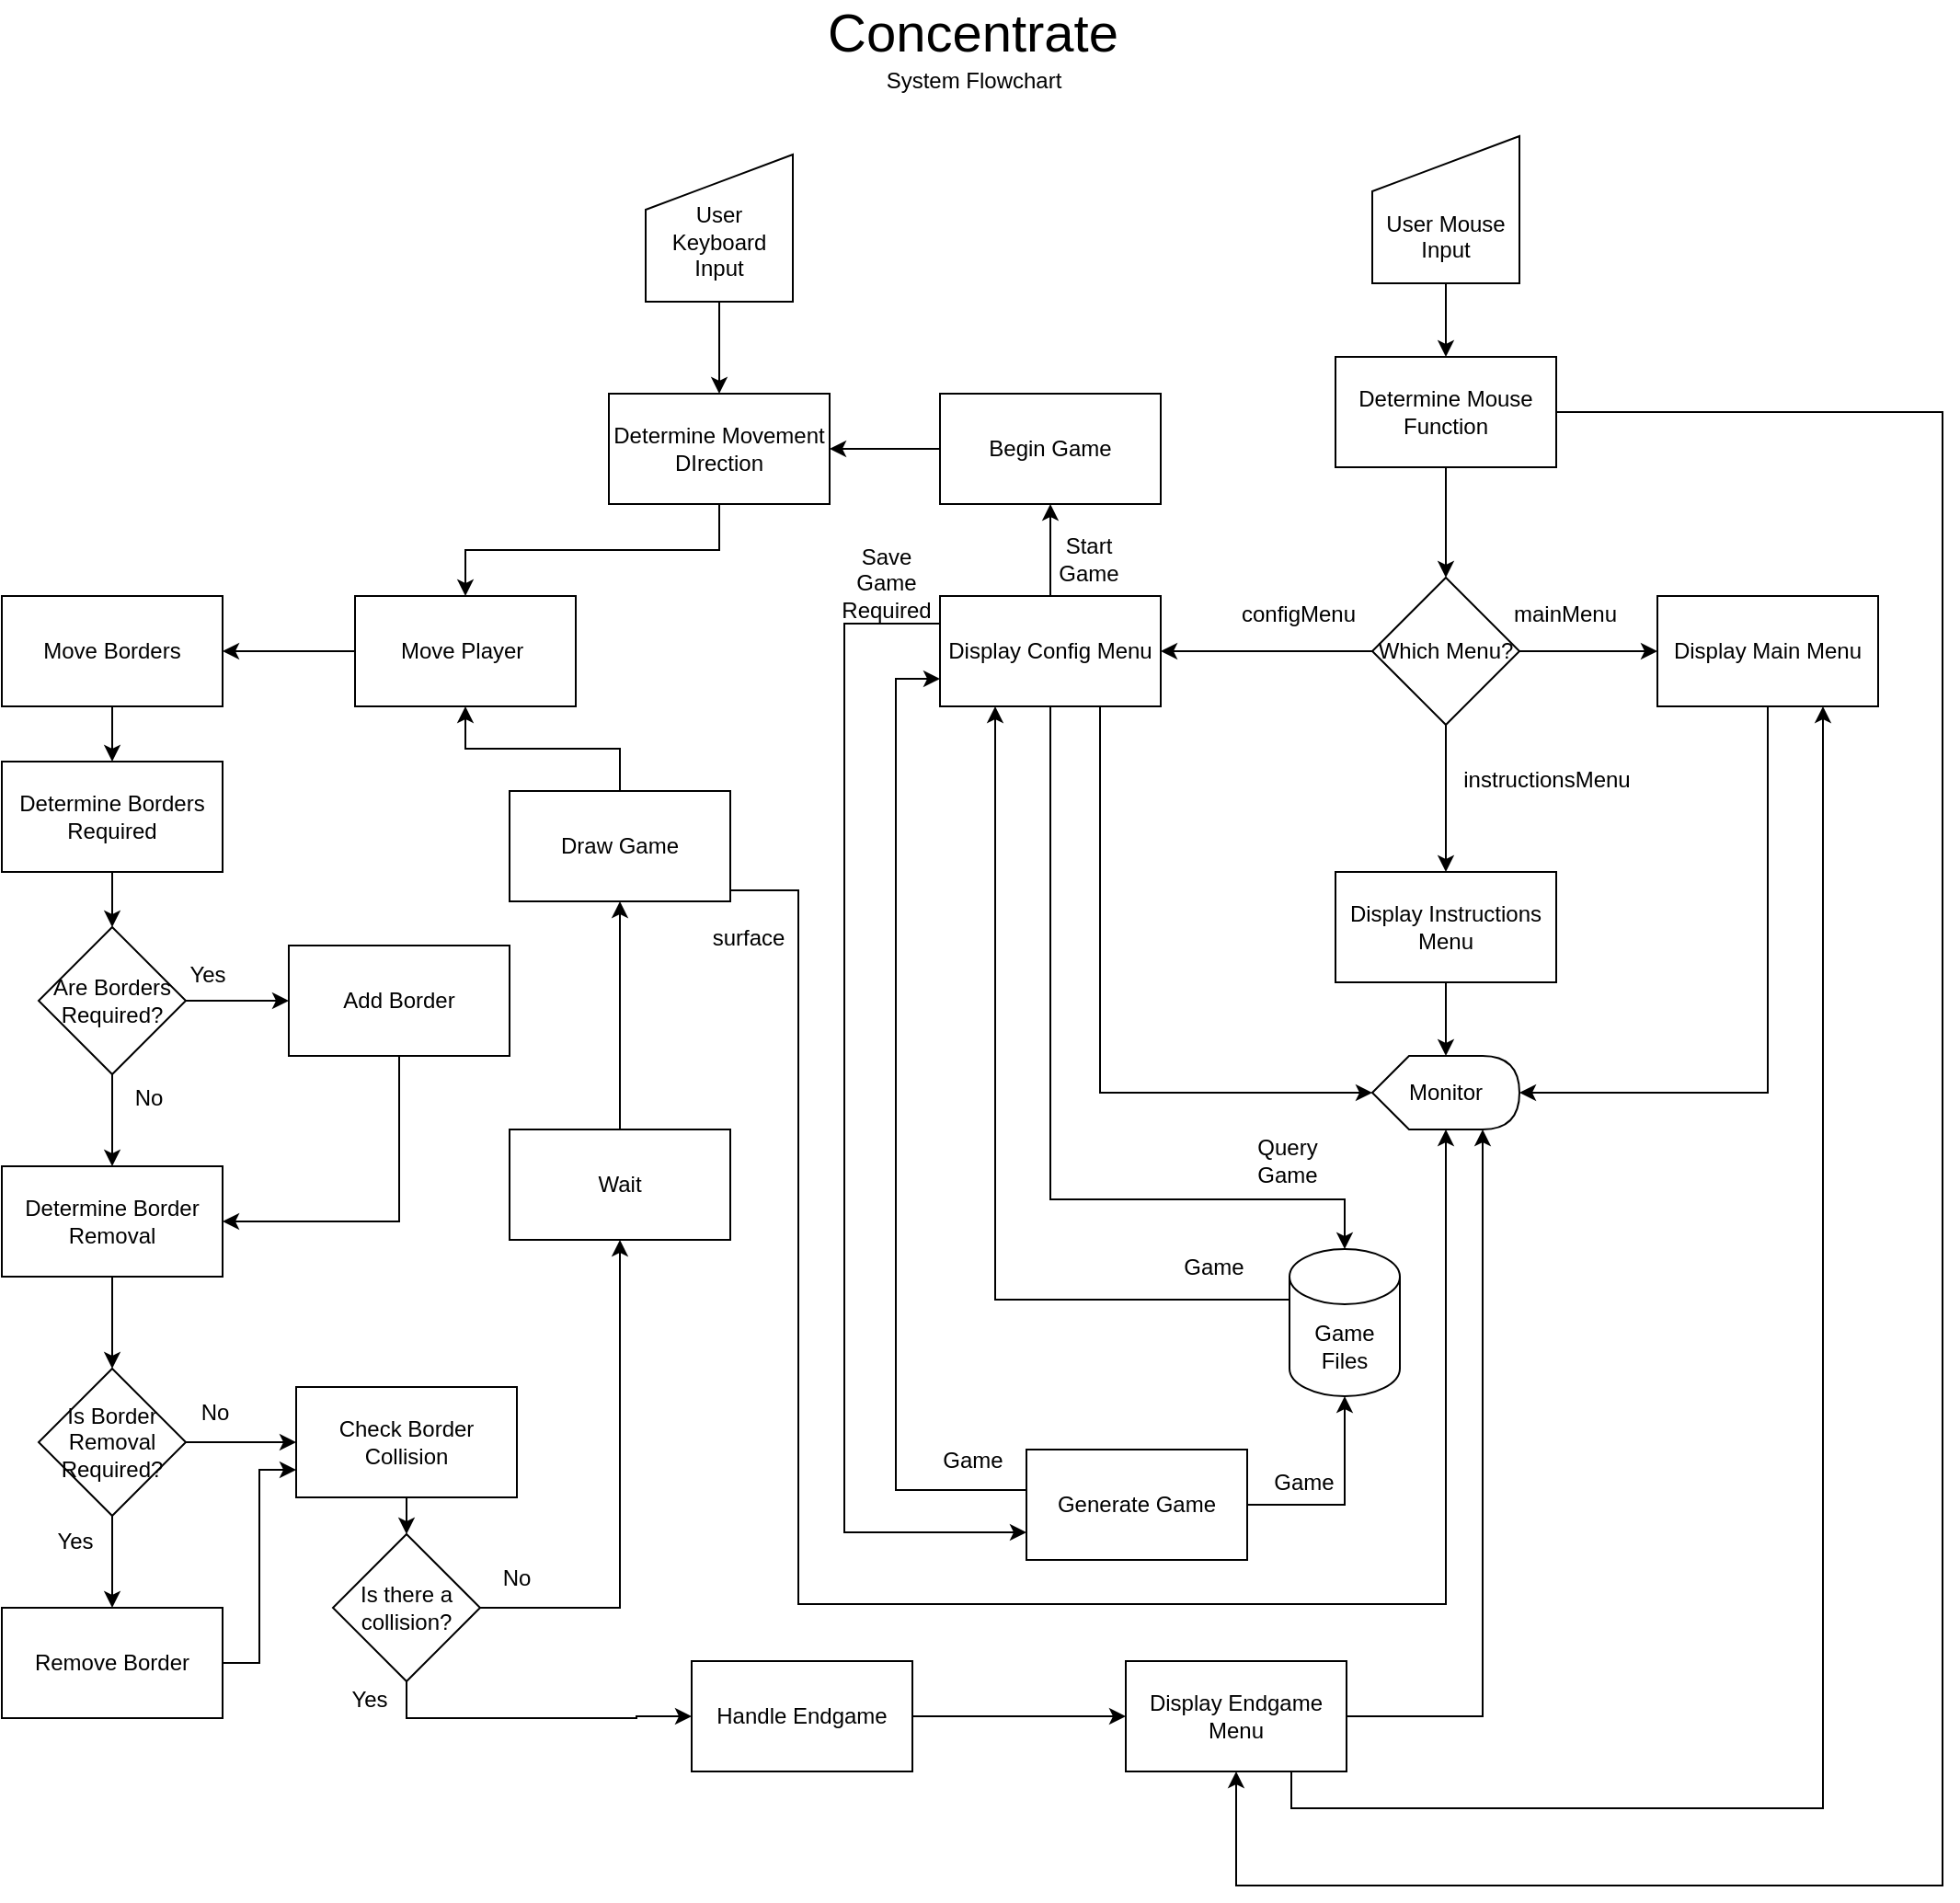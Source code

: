 <mxfile version="14.4.3" type="device"><diagram id="3l7Mg6KAt-903zyFbPTS" name="Page-1"><mxGraphModel dx="2483" dy="1024" grid="0" gridSize="10" guides="1" tooltips="1" connect="1" arrows="1" fold="1" page="0" pageScale="1" pageWidth="850" pageHeight="1100" math="0" shadow="0"><root><mxCell id="0"/><mxCell id="1" parent="0"/><mxCell id="bukLuNeUG9DqgKfcXS8E-9" style="edgeStyle=orthogonalEdgeStyle;rounded=0;orthogonalLoop=1;jettySize=auto;html=1;exitX=1;exitY=0.5;exitDx=0;exitDy=0;entryX=0.5;entryY=1;entryDx=0;entryDy=0;" parent="1" source="9XxZmCfVBWihwN-8-OGq-3" target="3cWyfZacMBjo5EjOhJZK-67" edge="1"><mxGeometry relative="1" as="geometry"><mxPoint x="45" y="1265" as="targetPoint"/><Array as="points"><mxPoint x="655" y="470"/><mxPoint x="655" y="1271"/><mxPoint x="271" y="1271"/></Array></mxGeometry></mxCell><mxCell id="9XxZmCfVBWihwN-8-OGq-1" value="&lt;br&gt;User Keyboard Input" style="shape=manualInput;whiteSpace=wrap;html=1;" parent="1" vertex="1"><mxGeometry x="-50" y="330" width="80" height="80" as="geometry"/></mxCell><mxCell id="9XxZmCfVBWihwN-8-OGq-2" value="&lt;br&gt;&lt;br&gt;User Mouse Input" style="shape=manualInput;whiteSpace=wrap;html=1;" parent="1" vertex="1"><mxGeometry x="345" y="320" width="80" height="80" as="geometry"/></mxCell><mxCell id="9XxZmCfVBWihwN-8-OGq-3" value="Determine Mouse Function" style="rounded=0;whiteSpace=wrap;html=1;" parent="1" vertex="1"><mxGeometry x="325" y="440" width="120" height="60" as="geometry"/></mxCell><mxCell id="9XxZmCfVBWihwN-8-OGq-4" value="" style="endArrow=classic;html=1;exitX=0.5;exitY=1;exitDx=0;exitDy=0;entryX=0.5;entryY=0;entryDx=0;entryDy=0;" parent="1" source="9XxZmCfVBWihwN-8-OGq-2" target="9XxZmCfVBWihwN-8-OGq-3" edge="1"><mxGeometry width="50" height="50" relative="1" as="geometry"><mxPoint x="400" y="350" as="sourcePoint"/><mxPoint x="450" y="300" as="targetPoint"/></mxGeometry></mxCell><mxCell id="hu2WrncOb7WP1qGp9vQR-2" value="" style="endArrow=classic;html=1;exitX=0.5;exitY=1;exitDx=0;exitDy=0;entryX=0.5;entryY=0;entryDx=0;entryDy=0;" parent="1" source="9XxZmCfVBWihwN-8-OGq-3" target="3cWyfZacMBjo5EjOhJZK-9" edge="1"><mxGeometry width="50" height="50" relative="1" as="geometry"><mxPoint x="80" y="390" as="sourcePoint"/><mxPoint x="520" y="470" as="targetPoint"/></mxGeometry></mxCell><mxCell id="3cWyfZacMBjo5EjOhJZK-1" value="Monitor" style="shape=display;whiteSpace=wrap;html=1;" parent="1" vertex="1"><mxGeometry x="345" y="820" width="80" height="40" as="geometry"/></mxCell><mxCell id="3cWyfZacMBjo5EjOhJZK-25" style="edgeStyle=orthogonalEdgeStyle;rounded=0;orthogonalLoop=1;jettySize=auto;html=1;exitX=0.5;exitY=1;exitDx=0;exitDy=0;entryX=0.5;entryY=0;entryDx=0;entryDy=0;" parent="1" source="3cWyfZacMBjo5EjOhJZK-3" target="3cWyfZacMBjo5EjOhJZK-28" edge="1"><mxGeometry relative="1" as="geometry"><mxPoint x="-30" y="500" as="targetPoint"/></mxGeometry></mxCell><mxCell id="3cWyfZacMBjo5EjOhJZK-3" value="Determine Movement DIrection" style="rounded=0;whiteSpace=wrap;html=1;" parent="1" vertex="1"><mxGeometry x="-70" y="460" width="120" height="60" as="geometry"/></mxCell><mxCell id="3cWyfZacMBjo5EjOhJZK-4" value="" style="endArrow=classic;html=1;exitX=0.5;exitY=1;exitDx=0;exitDy=0;entryX=0.5;entryY=0;entryDx=0;entryDy=0;" parent="1" source="9XxZmCfVBWihwN-8-OGq-1" target="3cWyfZacMBjo5EjOhJZK-3" edge="1"><mxGeometry width="50" height="50" relative="1" as="geometry"><mxPoint x="400" y="390" as="sourcePoint"/><mxPoint x="450" y="340" as="targetPoint"/></mxGeometry></mxCell><mxCell id="3cWyfZacMBjo5EjOhJZK-53" style="edgeStyle=orthogonalEdgeStyle;rounded=0;orthogonalLoop=1;jettySize=auto;html=1;exitX=0.5;exitY=1;exitDx=0;exitDy=0;" parent="1" source="3cWyfZacMBjo5EjOhJZK-6" target="3cWyfZacMBjo5EjOhJZK-32" edge="1"><mxGeometry relative="1" as="geometry"/></mxCell><mxCell id="3cWyfZacMBjo5EjOhJZK-6" value="Move Borders" style="rounded=0;whiteSpace=wrap;html=1;" parent="1" vertex="1"><mxGeometry x="-400" y="570" width="120" height="60" as="geometry"/></mxCell><mxCell id="3cWyfZacMBjo5EjOhJZK-9" value="Which Menu?" style="rhombus;whiteSpace=wrap;html=1;" parent="1" vertex="1"><mxGeometry x="345" y="560" width="80" height="80" as="geometry"/></mxCell><mxCell id="3cWyfZacMBjo5EjOhJZK-23" style="edgeStyle=orthogonalEdgeStyle;rounded=0;orthogonalLoop=1;jettySize=auto;html=1;exitX=0.5;exitY=1;exitDx=0;exitDy=0;entryX=1;entryY=0.5;entryDx=0;entryDy=0;entryPerimeter=0;" parent="1" source="3cWyfZacMBjo5EjOhJZK-10" target="3cWyfZacMBjo5EjOhJZK-1" edge="1"><mxGeometry relative="1" as="geometry"/></mxCell><mxCell id="3cWyfZacMBjo5EjOhJZK-10" value="Display Main Menu" style="rounded=0;whiteSpace=wrap;html=1;" parent="1" vertex="1"><mxGeometry x="500" y="570" width="120" height="60" as="geometry"/></mxCell><mxCell id="3cWyfZacMBjo5EjOhJZK-11" value="" style="endArrow=classic;html=1;exitX=1;exitY=0.5;exitDx=0;exitDy=0;entryX=0;entryY=0.5;entryDx=0;entryDy=0;" parent="1" source="3cWyfZacMBjo5EjOhJZK-9" target="3cWyfZacMBjo5EjOhJZK-10" edge="1"><mxGeometry width="50" height="50" relative="1" as="geometry"><mxPoint x="400" y="500" as="sourcePoint"/><mxPoint x="450" y="450" as="targetPoint"/></mxGeometry></mxCell><mxCell id="3cWyfZacMBjo5EjOhJZK-12" value="mainMenu" style="text;html=1;strokeColor=none;fillColor=none;align=center;verticalAlign=middle;whiteSpace=wrap;rounded=0;" parent="1" vertex="1"><mxGeometry x="430" y="570" width="40" height="20" as="geometry"/></mxCell><mxCell id="3cWyfZacMBjo5EjOhJZK-21" style="edgeStyle=orthogonalEdgeStyle;rounded=0;orthogonalLoop=1;jettySize=auto;html=1;exitX=0.5;exitY=1;exitDx=0;exitDy=0;entryX=0;entryY=0;entryDx=40;entryDy=0;entryPerimeter=0;" parent="1" source="3cWyfZacMBjo5EjOhJZK-13" target="3cWyfZacMBjo5EjOhJZK-1" edge="1"><mxGeometry relative="1" as="geometry"/></mxCell><mxCell id="3cWyfZacMBjo5EjOhJZK-13" value="Display Instructions Menu" style="rounded=0;whiteSpace=wrap;html=1;" parent="1" vertex="1"><mxGeometry x="325" y="720" width="120" height="60" as="geometry"/></mxCell><mxCell id="3cWyfZacMBjo5EjOhJZK-14" value="" style="endArrow=classic;html=1;exitX=0.5;exitY=1;exitDx=0;exitDy=0;entryX=0.5;entryY=0;entryDx=0;entryDy=0;" parent="1" source="3cWyfZacMBjo5EjOhJZK-9" target="3cWyfZacMBjo5EjOhJZK-13" edge="1"><mxGeometry width="50" height="50" relative="1" as="geometry"><mxPoint x="400" y="500" as="sourcePoint"/><mxPoint x="450" y="450" as="targetPoint"/></mxGeometry></mxCell><mxCell id="3cWyfZacMBjo5EjOhJZK-15" value="instructionsMenu" style="text;html=1;strokeColor=none;fillColor=none;align=center;verticalAlign=middle;whiteSpace=wrap;rounded=0;" parent="1" vertex="1"><mxGeometry x="420" y="660" width="40" height="20" as="geometry"/></mxCell><mxCell id="3cWyfZacMBjo5EjOhJZK-22" style="edgeStyle=orthogonalEdgeStyle;rounded=0;orthogonalLoop=1;jettySize=auto;html=1;exitX=0.75;exitY=1;exitDx=0;exitDy=0;entryX=0;entryY=0.5;entryDx=0;entryDy=0;entryPerimeter=0;" parent="1" source="3cWyfZacMBjo5EjOhJZK-16" target="3cWyfZacMBjo5EjOhJZK-1" edge="1"><mxGeometry relative="1" as="geometry"><Array as="points"><mxPoint x="197" y="630"/><mxPoint x="197" y="840"/></Array></mxGeometry></mxCell><mxCell id="3cWyfZacMBjo5EjOhJZK-54" style="edgeStyle=orthogonalEdgeStyle;rounded=0;orthogonalLoop=1;jettySize=auto;html=1;exitX=0.5;exitY=0;exitDx=0;exitDy=0;" parent="1" source="3cWyfZacMBjo5EjOhJZK-16" target="3cWyfZacMBjo5EjOhJZK-57" edge="1"><mxGeometry relative="1" as="geometry"><mxPoint x="200" y="490" as="targetPoint"/></mxGeometry></mxCell><mxCell id="RIPcJ5FOmnldHlYrppEU-8" style="edgeStyle=orthogonalEdgeStyle;rounded=0;orthogonalLoop=1;jettySize=auto;html=1;exitX=0;exitY=0.25;exitDx=0;exitDy=0;entryX=0;entryY=0.75;entryDx=0;entryDy=0;" edge="1" parent="1" source="3cWyfZacMBjo5EjOhJZK-16" target="RIPcJ5FOmnldHlYrppEU-14"><mxGeometry relative="1" as="geometry"><Array as="points"><mxPoint x="58" y="585"/><mxPoint x="58" y="1079"/></Array></mxGeometry></mxCell><mxCell id="RIPcJ5FOmnldHlYrppEU-16" style="edgeStyle=orthogonalEdgeStyle;rounded=0;orthogonalLoop=1;jettySize=auto;html=1;exitX=0;exitY=0.25;exitDx=0;exitDy=0;entryX=0;entryY=0.75;entryDx=0;entryDy=0;" edge="1" parent="1" source="RIPcJ5FOmnldHlYrppEU-14" target="3cWyfZacMBjo5EjOhJZK-16"><mxGeometry relative="1" as="geometry"><mxPoint x="67" y="999.5" as="sourcePoint"/><Array as="points"><mxPoint x="157" y="1056"/><mxPoint x="86" y="1056"/><mxPoint x="86" y="615"/></Array></mxGeometry></mxCell><mxCell id="3cWyfZacMBjo5EjOhJZK-16" value="Display Config Menu" style="rounded=0;whiteSpace=wrap;html=1;" parent="1" vertex="1"><mxGeometry x="110" y="570" width="120" height="60" as="geometry"/></mxCell><mxCell id="3cWyfZacMBjo5EjOhJZK-17" value="" style="endArrow=classic;html=1;exitX=0;exitY=0.5;exitDx=0;exitDy=0;entryX=1;entryY=0.5;entryDx=0;entryDy=0;" parent="1" source="3cWyfZacMBjo5EjOhJZK-9" target="3cWyfZacMBjo5EjOhJZK-16" edge="1"><mxGeometry width="50" height="50" relative="1" as="geometry"><mxPoint x="435" y="610" as="sourcePoint"/><mxPoint x="510" y="610" as="targetPoint"/></mxGeometry></mxCell><mxCell id="3cWyfZacMBjo5EjOhJZK-18" value="configMenu" style="text;html=1;strokeColor=none;fillColor=none;align=center;verticalAlign=middle;whiteSpace=wrap;rounded=0;" parent="1" vertex="1"><mxGeometry x="285" y="570" width="40" height="20" as="geometry"/></mxCell><mxCell id="3cWyfZacMBjo5EjOhJZK-52" style="edgeStyle=orthogonalEdgeStyle;rounded=0;orthogonalLoop=1;jettySize=auto;html=1;exitX=0;exitY=0.5;exitDx=0;exitDy=0;entryX=1;entryY=0.5;entryDx=0;entryDy=0;" parent="1" source="3cWyfZacMBjo5EjOhJZK-28" target="3cWyfZacMBjo5EjOhJZK-6" edge="1"><mxGeometry relative="1" as="geometry"/></mxCell><mxCell id="3cWyfZacMBjo5EjOhJZK-28" value="Move Player&amp;nbsp;" style="rounded=0;whiteSpace=wrap;html=1;" parent="1" vertex="1"><mxGeometry x="-208" y="570" width="120" height="60" as="geometry"/></mxCell><mxCell id="3cWyfZacMBjo5EjOhJZK-37" style="edgeStyle=orthogonalEdgeStyle;rounded=0;orthogonalLoop=1;jettySize=auto;html=1;exitX=0.5;exitY=1;exitDx=0;exitDy=0;entryX=1;entryY=0.5;entryDx=0;entryDy=0;" parent="1" source="3cWyfZacMBjo5EjOhJZK-31" target="3cWyfZacMBjo5EjOhJZK-36" edge="1"><mxGeometry relative="1" as="geometry"/></mxCell><mxCell id="3cWyfZacMBjo5EjOhJZK-31" value="Add Border" style="rounded=0;whiteSpace=wrap;html=1;" parent="1" vertex="1"><mxGeometry x="-244" y="760" width="120" height="60" as="geometry"/></mxCell><mxCell id="3cWyfZacMBjo5EjOhJZK-34" style="edgeStyle=orthogonalEdgeStyle;rounded=0;orthogonalLoop=1;jettySize=auto;html=1;exitX=0.5;exitY=1;exitDx=0;exitDy=0;entryX=0.5;entryY=0;entryDx=0;entryDy=0;" parent="1" source="3cWyfZacMBjo5EjOhJZK-32" target="3cWyfZacMBjo5EjOhJZK-33" edge="1"><mxGeometry relative="1" as="geometry"/></mxCell><mxCell id="3cWyfZacMBjo5EjOhJZK-32" value="Determine Borders Required" style="rounded=0;whiteSpace=wrap;html=1;" parent="1" vertex="1"><mxGeometry x="-400" y="660" width="120" height="60" as="geometry"/></mxCell><mxCell id="3cWyfZacMBjo5EjOhJZK-35" style="edgeStyle=orthogonalEdgeStyle;rounded=0;orthogonalLoop=1;jettySize=auto;html=1;exitX=1;exitY=0.5;exitDx=0;exitDy=0;entryX=0;entryY=0.5;entryDx=0;entryDy=0;" parent="1" source="3cWyfZacMBjo5EjOhJZK-33" target="3cWyfZacMBjo5EjOhJZK-31" edge="1"><mxGeometry relative="1" as="geometry"/></mxCell><mxCell id="3cWyfZacMBjo5EjOhJZK-38" style="edgeStyle=orthogonalEdgeStyle;rounded=0;orthogonalLoop=1;jettySize=auto;html=1;exitX=0.5;exitY=1;exitDx=0;exitDy=0;entryX=0.5;entryY=0;entryDx=0;entryDy=0;" parent="1" source="3cWyfZacMBjo5EjOhJZK-33" target="3cWyfZacMBjo5EjOhJZK-36" edge="1"><mxGeometry relative="1" as="geometry"/></mxCell><mxCell id="3cWyfZacMBjo5EjOhJZK-33" value="Are Borders Required?" style="rhombus;whiteSpace=wrap;html=1;" parent="1" vertex="1"><mxGeometry x="-380" y="750" width="80" height="80" as="geometry"/></mxCell><mxCell id="3cWyfZacMBjo5EjOhJZK-42" style="edgeStyle=orthogonalEdgeStyle;rounded=0;orthogonalLoop=1;jettySize=auto;html=1;exitX=0.5;exitY=1;exitDx=0;exitDy=0;entryX=0.5;entryY=0;entryDx=0;entryDy=0;" parent="1" source="3cWyfZacMBjo5EjOhJZK-36" target="3cWyfZacMBjo5EjOhJZK-41" edge="1"><mxGeometry relative="1" as="geometry"/></mxCell><mxCell id="3cWyfZacMBjo5EjOhJZK-36" value="Determine Border Removal" style="rounded=0;whiteSpace=wrap;html=1;" parent="1" vertex="1"><mxGeometry x="-400" y="880" width="120" height="60" as="geometry"/></mxCell><mxCell id="3cWyfZacMBjo5EjOhJZK-39" value="Yes" style="text;html=1;strokeColor=none;fillColor=none;align=center;verticalAlign=middle;whiteSpace=wrap;rounded=0;" parent="1" vertex="1"><mxGeometry x="-308" y="766" width="40" height="20" as="geometry"/></mxCell><mxCell id="3cWyfZacMBjo5EjOhJZK-40" value="No" style="text;html=1;strokeColor=none;fillColor=none;align=center;verticalAlign=middle;whiteSpace=wrap;rounded=0;" parent="1" vertex="1"><mxGeometry x="-340" y="833" width="40" height="20" as="geometry"/></mxCell><mxCell id="3cWyfZacMBjo5EjOhJZK-47" style="edgeStyle=orthogonalEdgeStyle;rounded=0;orthogonalLoop=1;jettySize=auto;html=1;exitX=0.5;exitY=1;exitDx=0;exitDy=0;entryX=0.5;entryY=0;entryDx=0;entryDy=0;" parent="1" source="3cWyfZacMBjo5EjOhJZK-41" target="3cWyfZacMBjo5EjOhJZK-44" edge="1"><mxGeometry relative="1" as="geometry"/></mxCell><mxCell id="3cWyfZacMBjo5EjOhJZK-41" value="Is Border Removal Required?" style="rhombus;whiteSpace=wrap;html=1;" parent="1" vertex="1"><mxGeometry x="-380" y="990" width="80" height="80" as="geometry"/></mxCell><mxCell id="bukLuNeUG9DqgKfcXS8E-4" style="edgeStyle=orthogonalEdgeStyle;rounded=0;orthogonalLoop=1;jettySize=auto;html=1;exitX=1;exitY=0.5;exitDx=0;exitDy=0;entryX=0;entryY=0.75;entryDx=0;entryDy=0;" parent="1" source="3cWyfZacMBjo5EjOhJZK-44" target="3cWyfZacMBjo5EjOhJZK-63" edge="1"><mxGeometry relative="1" as="geometry"/></mxCell><mxCell id="3cWyfZacMBjo5EjOhJZK-44" value="Remove Border" style="rounded=0;whiteSpace=wrap;html=1;" parent="1" vertex="1"><mxGeometry x="-400" y="1120" width="120" height="60" as="geometry"/></mxCell><mxCell id="3cWyfZacMBjo5EjOhJZK-48" value="Yes" style="text;html=1;strokeColor=none;fillColor=none;align=center;verticalAlign=middle;whiteSpace=wrap;rounded=0;" parent="1" vertex="1"><mxGeometry x="-380" y="1074" width="40" height="20" as="geometry"/></mxCell><mxCell id="3cWyfZacMBjo5EjOhJZK-51" style="edgeStyle=orthogonalEdgeStyle;rounded=0;orthogonalLoop=1;jettySize=auto;html=1;exitX=0.5;exitY=0;exitDx=0;exitDy=0;entryX=0.5;entryY=1;entryDx=0;entryDy=0;" parent="1" source="3cWyfZacMBjo5EjOhJZK-58" target="3cWyfZacMBjo5EjOhJZK-28" edge="1"><mxGeometry relative="1" as="geometry"><mxPoint x="-10" y="600" as="targetPoint"/></mxGeometry></mxCell><mxCell id="3cWyfZacMBjo5EjOhJZK-50" value="Wait" style="rounded=0;whiteSpace=wrap;html=1;" parent="1" vertex="1"><mxGeometry x="-124" y="860" width="120" height="60" as="geometry"/></mxCell><mxCell id="3cWyfZacMBjo5EjOhJZK-55" value="Start Game" style="text;html=1;strokeColor=none;fillColor=none;align=center;verticalAlign=middle;whiteSpace=wrap;rounded=0;" parent="1" vertex="1"><mxGeometry x="171" y="540" width="40" height="20" as="geometry"/></mxCell><mxCell id="3cWyfZacMBjo5EjOhJZK-61" style="edgeStyle=orthogonalEdgeStyle;rounded=0;orthogonalLoop=1;jettySize=auto;html=1;exitX=0;exitY=0.5;exitDx=0;exitDy=0;entryX=1;entryY=0.5;entryDx=0;entryDy=0;" parent="1" source="3cWyfZacMBjo5EjOhJZK-57" target="3cWyfZacMBjo5EjOhJZK-3" edge="1"><mxGeometry relative="1" as="geometry"/></mxCell><mxCell id="3cWyfZacMBjo5EjOhJZK-57" value="Begin Game" style="rounded=0;whiteSpace=wrap;html=1;" parent="1" vertex="1"><mxGeometry x="110" y="460" width="120" height="60" as="geometry"/></mxCell><mxCell id="3cWyfZacMBjo5EjOhJZK-60" style="edgeStyle=orthogonalEdgeStyle;rounded=0;orthogonalLoop=1;jettySize=auto;html=1;exitX=1;exitY=0.5;exitDx=0;exitDy=0;entryX=0;entryY=0;entryDx=40;entryDy=40;entryPerimeter=0;" parent="1" source="3cWyfZacMBjo5EjOhJZK-58" target="3cWyfZacMBjo5EjOhJZK-1" edge="1"><mxGeometry relative="1" as="geometry"><Array as="points"><mxPoint x="-4" y="730"/><mxPoint x="33" y="730"/><mxPoint x="33" y="1118"/><mxPoint x="385" y="1118"/></Array></mxGeometry></mxCell><mxCell id="3cWyfZacMBjo5EjOhJZK-58" value="Draw Game" style="rounded=0;whiteSpace=wrap;html=1;" parent="1" vertex="1"><mxGeometry x="-124" y="676" width="120" height="60" as="geometry"/></mxCell><mxCell id="3cWyfZacMBjo5EjOhJZK-59" style="edgeStyle=orthogonalEdgeStyle;rounded=0;orthogonalLoop=1;jettySize=auto;html=1;exitX=0.5;exitY=0;exitDx=0;exitDy=0;entryX=0.5;entryY=1;entryDx=0;entryDy=0;" parent="1" source="3cWyfZacMBjo5EjOhJZK-50" target="3cWyfZacMBjo5EjOhJZK-58" edge="1"><mxGeometry relative="1" as="geometry"><mxPoint x="-10" y="580" as="targetPoint"/><mxPoint x="-10" y="870" as="sourcePoint"/></mxGeometry></mxCell><mxCell id="3cWyfZacMBjo5EjOhJZK-62" value="No" style="text;html=1;strokeColor=none;fillColor=none;align=center;verticalAlign=middle;whiteSpace=wrap;rounded=0;" parent="1" vertex="1"><mxGeometry x="-304" y="1004" width="40" height="20" as="geometry"/></mxCell><mxCell id="3cWyfZacMBjo5EjOhJZK-65" style="edgeStyle=orthogonalEdgeStyle;rounded=0;orthogonalLoop=1;jettySize=auto;html=1;exitX=0.5;exitY=1;exitDx=0;exitDy=0;entryX=0.5;entryY=0;entryDx=0;entryDy=0;" parent="1" source="3cWyfZacMBjo5EjOhJZK-63" target="3cWyfZacMBjo5EjOhJZK-64" edge="1"><mxGeometry relative="1" as="geometry"/></mxCell><mxCell id="3cWyfZacMBjo5EjOhJZK-66" style="edgeStyle=orthogonalEdgeStyle;rounded=0;orthogonalLoop=1;jettySize=auto;html=1;exitX=1;exitY=0.5;exitDx=0;exitDy=0;entryX=0;entryY=0.5;entryDx=0;entryDy=0;" parent="1" source="bukLuNeUG9DqgKfcXS8E-2" target="3cWyfZacMBjo5EjOhJZK-67" edge="1"><mxGeometry relative="1" as="geometry"><mxPoint x="50" y="1150.118" as="targetPoint"/><Array as="points"/></mxGeometry></mxCell><mxCell id="3cWyfZacMBjo5EjOhJZK-70" style="edgeStyle=orthogonalEdgeStyle;rounded=0;orthogonalLoop=1;jettySize=auto;html=1;exitX=1;exitY=0.5;exitDx=0;exitDy=0;entryX=0.5;entryY=1;entryDx=0;entryDy=0;" parent="1" source="3cWyfZacMBjo5EjOhJZK-64" target="3cWyfZacMBjo5EjOhJZK-50" edge="1"><mxGeometry relative="1" as="geometry"/></mxCell><mxCell id="3cWyfZacMBjo5EjOhJZK-64" value="Is there a collision?" style="rhombus;whiteSpace=wrap;html=1;" parent="1" vertex="1"><mxGeometry x="-220" y="1080" width="80" height="80" as="geometry"/></mxCell><mxCell id="3cWyfZacMBjo5EjOhJZK-68" style="edgeStyle=orthogonalEdgeStyle;rounded=0;orthogonalLoop=1;jettySize=auto;html=1;exitX=1;exitY=0.5;exitDx=0;exitDy=0;entryX=0;entryY=0;entryDx=60;entryDy=40;entryPerimeter=0;" parent="1" source="3cWyfZacMBjo5EjOhJZK-67" target="3cWyfZacMBjo5EjOhJZK-1" edge="1"><mxGeometry relative="1" as="geometry"/></mxCell><mxCell id="3cWyfZacMBjo5EjOhJZK-67" value="Display Endgame Menu" style="rounded=0;whiteSpace=wrap;html=1;" parent="1" vertex="1"><mxGeometry x="211" y="1149" width="120" height="60" as="geometry"/></mxCell><mxCell id="3cWyfZacMBjo5EjOhJZK-69" value="Yes" style="text;html=1;strokeColor=none;fillColor=none;align=center;verticalAlign=middle;whiteSpace=wrap;rounded=0;" parent="1" vertex="1"><mxGeometry x="-220" y="1160" width="40" height="20" as="geometry"/></mxCell><mxCell id="3cWyfZacMBjo5EjOhJZK-71" value="No" style="text;html=1;strokeColor=none;fillColor=none;align=center;verticalAlign=middle;whiteSpace=wrap;rounded=0;" parent="1" vertex="1"><mxGeometry x="-140" y="1094" width="40" height="20" as="geometry"/></mxCell><mxCell id="3cWyfZacMBjo5EjOhJZK-72" value="System Flowchart" style="text;html=1;strokeColor=none;fillColor=none;align=center;verticalAlign=middle;whiteSpace=wrap;rounded=0;" parent="1" vertex="1"><mxGeometry x="72.5" y="280" width="111" height="20" as="geometry"/></mxCell><mxCell id="3cWyfZacMBjo5EjOhJZK-73" value="Concentrate" style="text;html=1;strokeColor=none;fillColor=none;align=center;verticalAlign=middle;whiteSpace=wrap;rounded=0;fontSize=29;" parent="1" vertex="1"><mxGeometry x="107.5" y="254" width="40" height="20" as="geometry"/></mxCell><mxCell id="3cWyfZacMBjo5EjOhJZK-63" value="Check Border Collision" style="rounded=0;whiteSpace=wrap;html=1;" parent="1" vertex="1"><mxGeometry x="-240" y="1000" width="120" height="60" as="geometry"/></mxCell><mxCell id="bukLuNeUG9DqgKfcXS8E-1" style="edgeStyle=orthogonalEdgeStyle;rounded=0;orthogonalLoop=1;jettySize=auto;html=1;exitX=1;exitY=0.5;exitDx=0;exitDy=0;" parent="1" source="3cWyfZacMBjo5EjOhJZK-41" target="3cWyfZacMBjo5EjOhJZK-63" edge="1"><mxGeometry relative="1" as="geometry"><mxPoint x="-10" y="880.0" as="targetPoint"/><mxPoint x="-300" y="1030" as="sourcePoint"/></mxGeometry></mxCell><mxCell id="bukLuNeUG9DqgKfcXS8E-10" style="edgeStyle=orthogonalEdgeStyle;rounded=0;orthogonalLoop=1;jettySize=auto;html=1;exitX=0.75;exitY=1;exitDx=0;exitDy=0;entryX=0.75;entryY=1;entryDx=0;entryDy=0;" parent="1" source="3cWyfZacMBjo5EjOhJZK-67" target="3cWyfZacMBjo5EjOhJZK-10" edge="1"><mxGeometry relative="1" as="geometry"><Array as="points"><mxPoint x="301" y="1229"/><mxPoint x="590" y="1229"/></Array></mxGeometry></mxCell><mxCell id="bukLuNeUG9DqgKfcXS8E-2" value="Handle Endgame" style="rounded=0;whiteSpace=wrap;html=1;" parent="1" vertex="1"><mxGeometry x="-25" y="1149" width="120" height="60" as="geometry"/></mxCell><mxCell id="bukLuNeUG9DqgKfcXS8E-3" style="edgeStyle=orthogonalEdgeStyle;rounded=0;orthogonalLoop=1;jettySize=auto;html=1;exitX=0.5;exitY=1;exitDx=0;exitDy=0;entryX=0;entryY=0.5;entryDx=0;entryDy=0;" parent="1" source="3cWyfZacMBjo5EjOhJZK-64" target="bukLuNeUG9DqgKfcXS8E-2" edge="1"><mxGeometry relative="1" as="geometry"><mxPoint x="100" y="1179" as="targetPoint"/><Array as="points"><mxPoint x="-180" y="1180"/><mxPoint x="-55" y="1180"/><mxPoint x="-55" y="1179"/></Array><mxPoint x="-180" y="1160" as="sourcePoint"/></mxGeometry></mxCell><mxCell id="bukLuNeUG9DqgKfcXS8E-7" value="surface" style="text;html=1;strokeColor=none;fillColor=none;align=center;verticalAlign=middle;whiteSpace=wrap;rounded=0;" parent="1" vertex="1"><mxGeometry x="-14" y="746" width="40" height="20" as="geometry"/></mxCell><mxCell id="RIPcJ5FOmnldHlYrppEU-1" value="Game Files" style="shape=cylinder3;whiteSpace=wrap;html=1;boundedLbl=1;backgroundOutline=1;size=15;" vertex="1" parent="1"><mxGeometry x="300" y="925" width="60" height="80" as="geometry"/></mxCell><mxCell id="RIPcJ5FOmnldHlYrppEU-5" style="edgeStyle=orthogonalEdgeStyle;rounded=0;orthogonalLoop=1;jettySize=auto;html=1;exitX=0.5;exitY=1;exitDx=0;exitDy=0;entryX=0.5;entryY=0;entryDx=0;entryDy=0;entryPerimeter=0;" edge="1" parent="1" source="3cWyfZacMBjo5EjOhJZK-16" target="RIPcJ5FOmnldHlYrppEU-1"><mxGeometry relative="1" as="geometry"><mxPoint x="200" y="895" as="sourcePoint"/><Array as="points"><mxPoint x="170" y="898"/><mxPoint x="330" y="898"/></Array></mxGeometry></mxCell><mxCell id="RIPcJ5FOmnldHlYrppEU-6" style="edgeStyle=orthogonalEdgeStyle;rounded=0;orthogonalLoop=1;jettySize=auto;html=1;exitX=0;exitY=0;exitDx=0;exitDy=27.5;entryX=0.25;entryY=1;entryDx=0;entryDy=0;exitPerimeter=0;" edge="1" parent="1" source="RIPcJ5FOmnldHlYrppEU-1" target="3cWyfZacMBjo5EjOhJZK-16"><mxGeometry relative="1" as="geometry"><mxPoint x="200" y="925" as="targetPoint"/></mxGeometry></mxCell><mxCell id="RIPcJ5FOmnldHlYrppEU-9" value="Query Game" style="text;html=1;strokeColor=none;fillColor=none;align=center;verticalAlign=middle;whiteSpace=wrap;rounded=0;" vertex="1" parent="1"><mxGeometry x="279" y="867" width="40" height="20" as="geometry"/></mxCell><mxCell id="RIPcJ5FOmnldHlYrppEU-10" value="Game" style="text;html=1;strokeColor=none;fillColor=none;align=center;verticalAlign=middle;whiteSpace=wrap;rounded=0;" vertex="1" parent="1"><mxGeometry x="239" y="925" width="40" height="20" as="geometry"/></mxCell><mxCell id="RIPcJ5FOmnldHlYrppEU-12" value="Save Game Required" style="text;html=1;strokeColor=none;fillColor=none;align=center;verticalAlign=middle;whiteSpace=wrap;rounded=0;" vertex="1" parent="1"><mxGeometry x="61" y="553" width="40" height="20" as="geometry"/></mxCell><mxCell id="RIPcJ5FOmnldHlYrppEU-22" style="edgeStyle=orthogonalEdgeStyle;rounded=0;orthogonalLoop=1;jettySize=auto;html=1;exitX=1;exitY=0.5;exitDx=0;exitDy=0;entryX=0.5;entryY=1;entryDx=0;entryDy=0;entryPerimeter=0;" edge="1" parent="1" source="RIPcJ5FOmnldHlYrppEU-14" target="RIPcJ5FOmnldHlYrppEU-1"><mxGeometry relative="1" as="geometry"/></mxCell><mxCell id="RIPcJ5FOmnldHlYrppEU-14" value="Generate Game" style="rounded=0;whiteSpace=wrap;html=1;" vertex="1" parent="1"><mxGeometry x="157" y="1034" width="120" height="60" as="geometry"/></mxCell><mxCell id="RIPcJ5FOmnldHlYrppEU-20" value="Game" style="text;html=1;strokeColor=none;fillColor=none;align=center;verticalAlign=middle;whiteSpace=wrap;rounded=0;" vertex="1" parent="1"><mxGeometry x="288" y="1042" width="40" height="20" as="geometry"/></mxCell><mxCell id="RIPcJ5FOmnldHlYrppEU-21" value="Game" style="text;html=1;strokeColor=none;fillColor=none;align=center;verticalAlign=middle;whiteSpace=wrap;rounded=0;" vertex="1" parent="1"><mxGeometry x="108" y="1030" width="40" height="20" as="geometry"/></mxCell></root></mxGraphModel></diagram></mxfile>